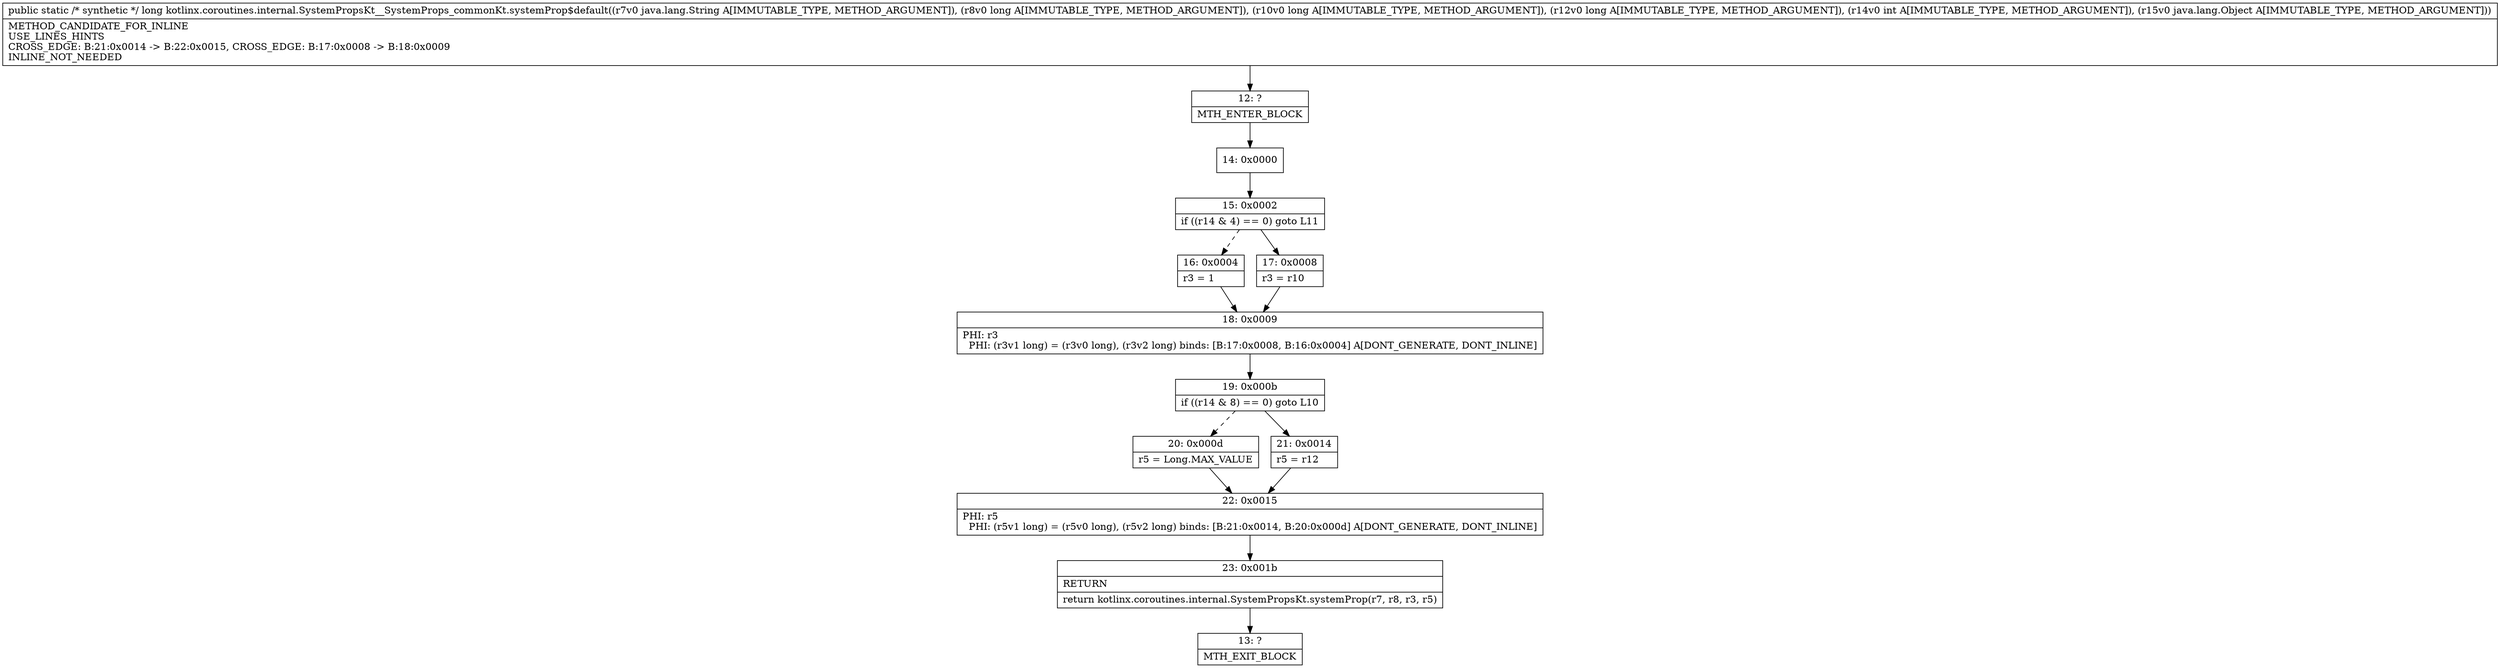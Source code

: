 digraph "CFG forkotlinx.coroutines.internal.SystemPropsKt__SystemProps_commonKt.systemProp$default(Ljava\/lang\/String;JJJILjava\/lang\/Object;)J" {
Node_12 [shape=record,label="{12\:\ ?|MTH_ENTER_BLOCK\l}"];
Node_14 [shape=record,label="{14\:\ 0x0000}"];
Node_15 [shape=record,label="{15\:\ 0x0002|if ((r14 & 4) == 0) goto L11\l}"];
Node_16 [shape=record,label="{16\:\ 0x0004|r3 = 1\l}"];
Node_18 [shape=record,label="{18\:\ 0x0009|PHI: r3 \l  PHI: (r3v1 long) = (r3v0 long), (r3v2 long) binds: [B:17:0x0008, B:16:0x0004] A[DONT_GENERATE, DONT_INLINE]\l}"];
Node_19 [shape=record,label="{19\:\ 0x000b|if ((r14 & 8) == 0) goto L10\l}"];
Node_20 [shape=record,label="{20\:\ 0x000d|r5 = Long.MAX_VALUE\l}"];
Node_22 [shape=record,label="{22\:\ 0x0015|PHI: r5 \l  PHI: (r5v1 long) = (r5v0 long), (r5v2 long) binds: [B:21:0x0014, B:20:0x000d] A[DONT_GENERATE, DONT_INLINE]\l}"];
Node_23 [shape=record,label="{23\:\ 0x001b|RETURN\l|return kotlinx.coroutines.internal.SystemPropsKt.systemProp(r7, r8, r3, r5)\l}"];
Node_13 [shape=record,label="{13\:\ ?|MTH_EXIT_BLOCK\l}"];
Node_21 [shape=record,label="{21\:\ 0x0014|r5 = r12\l}"];
Node_17 [shape=record,label="{17\:\ 0x0008|r3 = r10\l}"];
MethodNode[shape=record,label="{public static \/* synthetic *\/ long kotlinx.coroutines.internal.SystemPropsKt__SystemProps_commonKt.systemProp$default((r7v0 java.lang.String A[IMMUTABLE_TYPE, METHOD_ARGUMENT]), (r8v0 long A[IMMUTABLE_TYPE, METHOD_ARGUMENT]), (r10v0 long A[IMMUTABLE_TYPE, METHOD_ARGUMENT]), (r12v0 long A[IMMUTABLE_TYPE, METHOD_ARGUMENT]), (r14v0 int A[IMMUTABLE_TYPE, METHOD_ARGUMENT]), (r15v0 java.lang.Object A[IMMUTABLE_TYPE, METHOD_ARGUMENT]))  | METHOD_CANDIDATE_FOR_INLINE\lUSE_LINES_HINTS\lCROSS_EDGE: B:21:0x0014 \-\> B:22:0x0015, CROSS_EDGE: B:17:0x0008 \-\> B:18:0x0009\lINLINE_NOT_NEEDED\l}"];
MethodNode -> Node_12;Node_12 -> Node_14;
Node_14 -> Node_15;
Node_15 -> Node_16[style=dashed];
Node_15 -> Node_17;
Node_16 -> Node_18;
Node_18 -> Node_19;
Node_19 -> Node_20[style=dashed];
Node_19 -> Node_21;
Node_20 -> Node_22;
Node_22 -> Node_23;
Node_23 -> Node_13;
Node_21 -> Node_22;
Node_17 -> Node_18;
}

